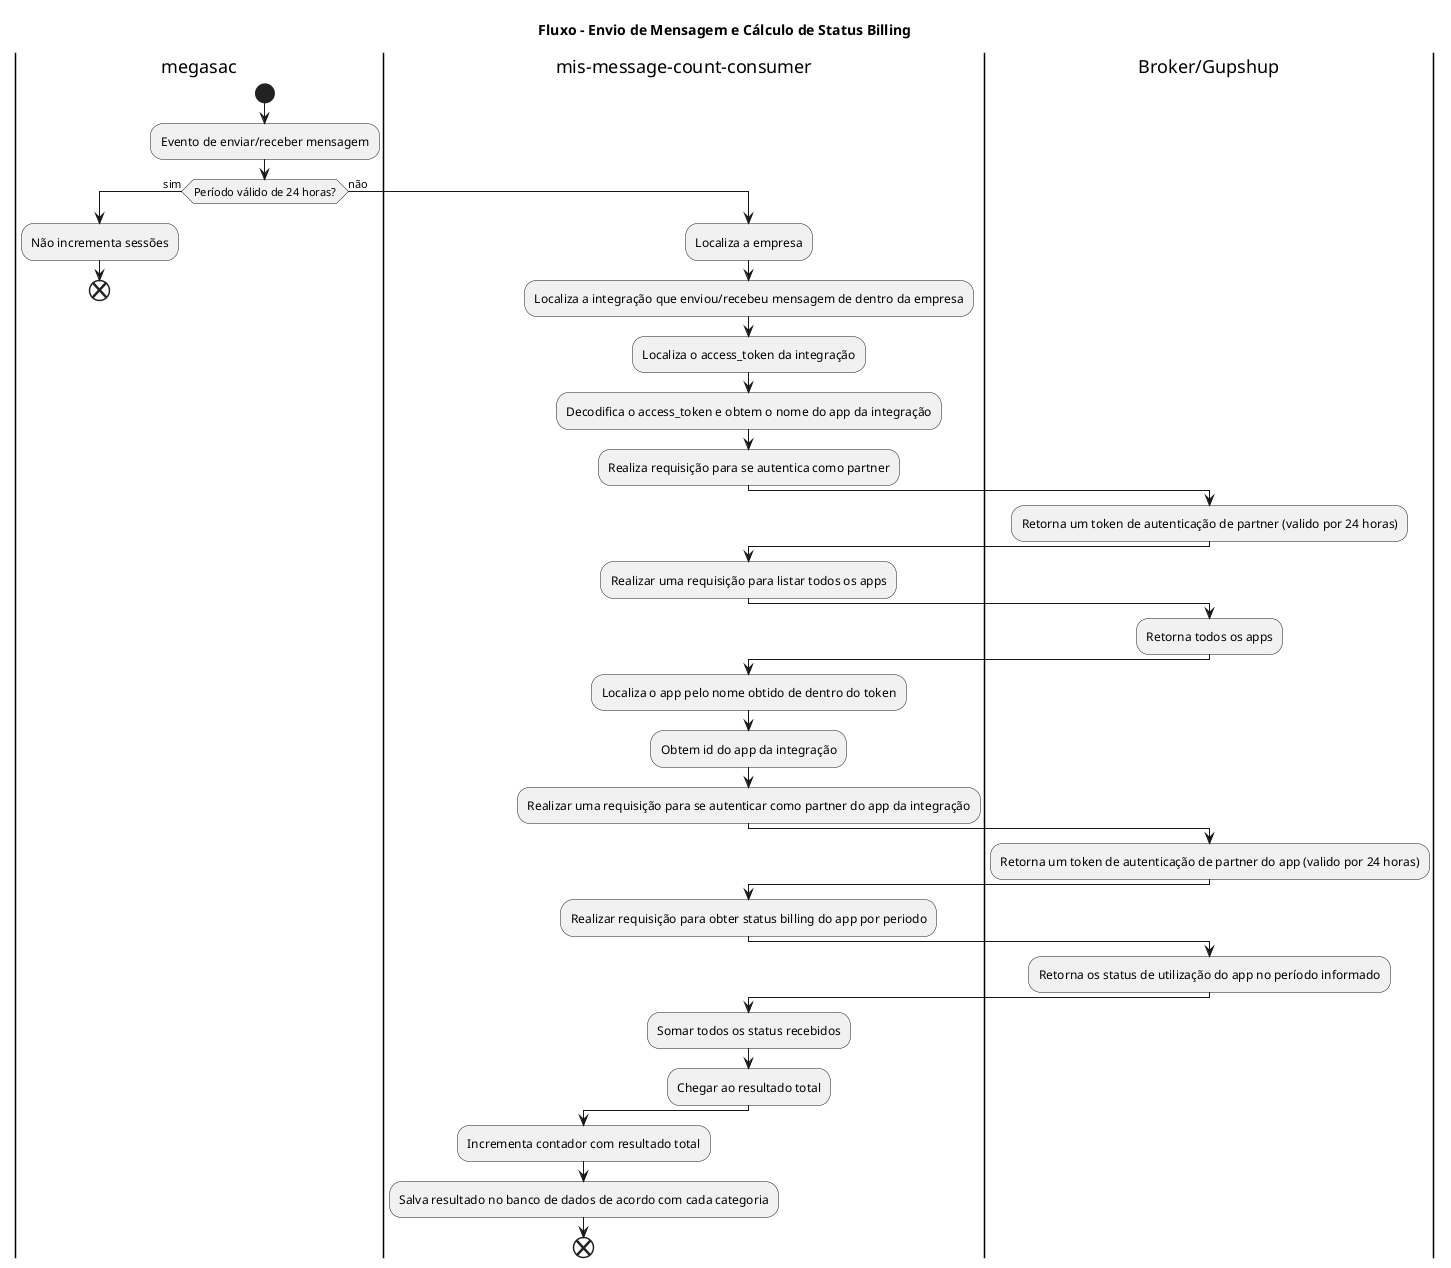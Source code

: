 @startuml Fluxo - Envio de Mensagem e Cálculo de Status Billing

title Fluxo - Envio de Mensagem e Cálculo de Status Billing
|megasac|
start
:Evento de enviar/receber mensagem;
if (Período válido de 24 horas?) then (sim)
  :Não incrementa sessões;
  end
|mis-message-count-consumer|
else (não)
  :Localiza a empresa;
  :Localiza a integração que enviou/recebeu mensagem de dentro da empresa;
  :Localiza o access_token da integração;
  :Decodifica o access_token e obtem o nome do app da integração;
  :Realiza requisição para se autentica como partner;
|Broker/Gupshup|
  :Retorna um token de autenticação de partner (valido por 24 horas);
|mis-message-count-consumer|
  :Realizar uma requisição para listar todos os apps;
|Broker/Gupshup|
  :Retorna todos os apps;
|mis-message-count-consumer|
  :Localiza o app pelo nome obtido de dentro do token;
  :Obtem id do app da integração;
  :Realizar uma requisição para se autenticar como partner do app da integração;
|Broker/Gupshup|
  :Retorna um token de autenticação de partner do app (valido por 24 horas);
|mis-message-count-consumer|
  :Realizar requisição para obter status billing do app por periodo;
|Broker/Gupshup|
  :Retorna os status de utilização do app no período informado;
|mis-message-count-consumer|
  :Somar todos os status recebidos;
  :Chegar ao resultado total;
endif
:Incrementa contador com resultado total;
:Salva resultado no banco de dados de acordo com cada categoria;
end
@enduml
